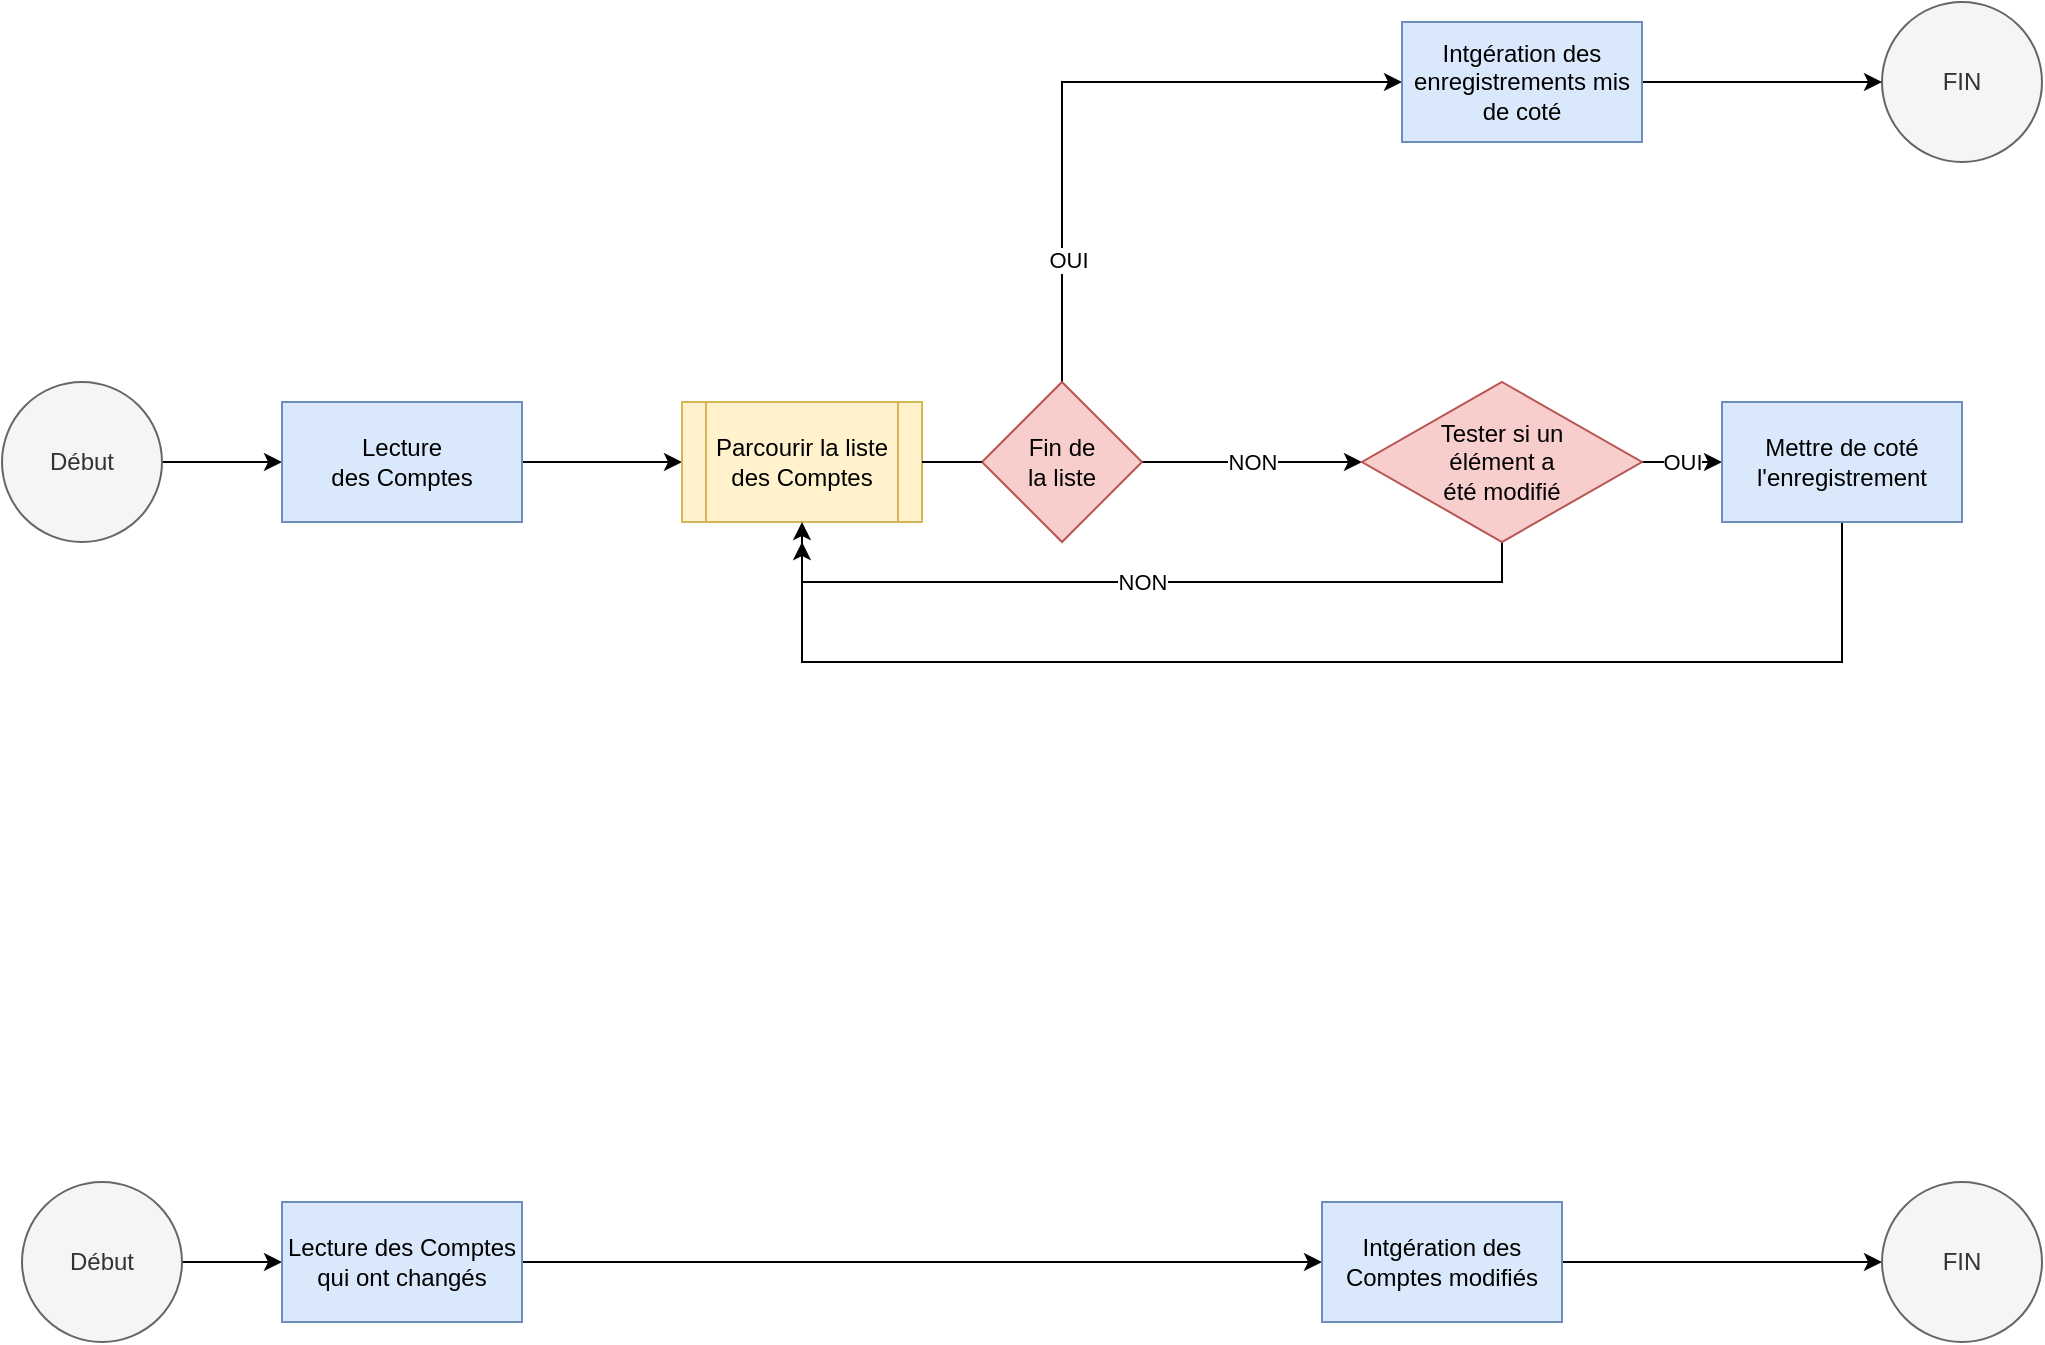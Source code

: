 <mxfile version="15.4.0" type="device"><diagram id="f-XeTBp8wemIwy5PmTQN" name="Page-1"><mxGraphModel dx="1088" dy="924" grid="1" gridSize="10" guides="1" tooltips="1" connect="1" arrows="1" fold="1" page="1" pageScale="1" pageWidth="1169" pageHeight="827" math="0" shadow="0"><root><mxCell id="0"/><mxCell id="1" parent="0"/><mxCell id="j-j15vs6zFZ-CZGKflRc-5" value="" style="edgeStyle=orthogonalEdgeStyle;rounded=0;orthogonalLoop=1;jettySize=auto;html=1;" edge="1" parent="1" source="j-j15vs6zFZ-CZGKflRc-3" target="j-j15vs6zFZ-CZGKflRc-4"><mxGeometry relative="1" as="geometry"/></mxCell><mxCell id="j-j15vs6zFZ-CZGKflRc-3" value="Début" style="ellipse;whiteSpace=wrap;html=1;aspect=fixed;fillColor=#f5f5f5;strokeColor=#666666;fontColor=#333333;" vertex="1" parent="1"><mxGeometry x="40" y="250" width="80" height="80" as="geometry"/></mxCell><mxCell id="j-j15vs6zFZ-CZGKflRc-7" value="" style="edgeStyle=orthogonalEdgeStyle;rounded=0;orthogonalLoop=1;jettySize=auto;html=1;" edge="1" parent="1" source="j-j15vs6zFZ-CZGKflRc-4" target="j-j15vs6zFZ-CZGKflRc-6"><mxGeometry relative="1" as="geometry"/></mxCell><mxCell id="j-j15vs6zFZ-CZGKflRc-4" value="Lecture &lt;br&gt;des Comptes" style="whiteSpace=wrap;html=1;fillColor=#dae8fc;strokeColor=#6c8ebf;" vertex="1" parent="1"><mxGeometry x="180" y="260" width="120" height="60" as="geometry"/></mxCell><mxCell id="j-j15vs6zFZ-CZGKflRc-9" value="NON" style="edgeStyle=orthogonalEdgeStyle;rounded=0;orthogonalLoop=1;jettySize=auto;html=1;entryX=0;entryY=0.5;entryDx=0;entryDy=0;startArrow=none;" edge="1" parent="1" source="j-j15vs6zFZ-CZGKflRc-15" target="j-j15vs6zFZ-CZGKflRc-8"><mxGeometry relative="1" as="geometry"/></mxCell><mxCell id="j-j15vs6zFZ-CZGKflRc-6" value="Parcourir la liste des Comptes" style="shape=process;whiteSpace=wrap;html=1;backgroundOutline=1;fillColor=#fff2cc;strokeColor=#d6b656;" vertex="1" parent="1"><mxGeometry x="380" y="260" width="120" height="60" as="geometry"/></mxCell><mxCell id="j-j15vs6zFZ-CZGKflRc-12" value="OUI" style="edgeStyle=orthogonalEdgeStyle;rounded=0;orthogonalLoop=1;jettySize=auto;html=1;" edge="1" parent="1" source="j-j15vs6zFZ-CZGKflRc-8" target="j-j15vs6zFZ-CZGKflRc-11"><mxGeometry relative="1" as="geometry"/></mxCell><mxCell id="j-j15vs6zFZ-CZGKflRc-13" value="NON" style="edgeStyle=orthogonalEdgeStyle;rounded=0;orthogonalLoop=1;jettySize=auto;html=1;entryX=0.5;entryY=1;entryDx=0;entryDy=0;" edge="1" parent="1" source="j-j15vs6zFZ-CZGKflRc-8" target="j-j15vs6zFZ-CZGKflRc-6"><mxGeometry relative="1" as="geometry"><Array as="points"><mxPoint x="790" y="350"/><mxPoint x="440" y="350"/></Array></mxGeometry></mxCell><mxCell id="j-j15vs6zFZ-CZGKflRc-8" value="Tester si un &lt;br&gt;élément a &lt;br&gt;été modifié" style="rhombus;whiteSpace=wrap;html=1;fillColor=#f8cecc;strokeColor=#b85450;" vertex="1" parent="1"><mxGeometry x="720" y="250" width="140" height="80" as="geometry"/></mxCell><mxCell id="j-j15vs6zFZ-CZGKflRc-14" style="edgeStyle=orthogonalEdgeStyle;rounded=0;orthogonalLoop=1;jettySize=auto;html=1;" edge="1" parent="1" source="j-j15vs6zFZ-CZGKflRc-11"><mxGeometry relative="1" as="geometry"><mxPoint x="440" y="330" as="targetPoint"/><Array as="points"><mxPoint x="960" y="390"/><mxPoint x="440" y="390"/></Array></mxGeometry></mxCell><mxCell id="j-j15vs6zFZ-CZGKflRc-11" value="Mettre de coté l'enregistrement" style="whiteSpace=wrap;html=1;fillColor=#dae8fc;strokeColor=#6c8ebf;" vertex="1" parent="1"><mxGeometry x="900" y="260" width="120" height="60" as="geometry"/></mxCell><mxCell id="j-j15vs6zFZ-CZGKflRc-21" style="edgeStyle=orthogonalEdgeStyle;rounded=0;orthogonalLoop=1;jettySize=auto;html=1;entryX=0;entryY=0.5;entryDx=0;entryDy=0;" edge="1" parent="1" source="j-j15vs6zFZ-CZGKflRc-15" target="j-j15vs6zFZ-CZGKflRc-19"><mxGeometry relative="1" as="geometry"><Array as="points"><mxPoint x="570" y="100"/></Array></mxGeometry></mxCell><mxCell id="j-j15vs6zFZ-CZGKflRc-23" value="OUI" style="edgeLabel;html=1;align=center;verticalAlign=middle;resizable=0;points=[];" vertex="1" connectable="0" parent="j-j15vs6zFZ-CZGKflRc-21"><mxGeometry x="-0.616" y="-3" relative="1" as="geometry"><mxPoint as="offset"/></mxGeometry></mxCell><mxCell id="j-j15vs6zFZ-CZGKflRc-15" value="Fin de &lt;br&gt;la liste" style="rhombus;whiteSpace=wrap;html=1;fillColor=#f8cecc;strokeColor=#b85450;" vertex="1" parent="1"><mxGeometry x="530" y="250" width="80" height="80" as="geometry"/></mxCell><mxCell id="j-j15vs6zFZ-CZGKflRc-16" value="" style="edgeStyle=orthogonalEdgeStyle;rounded=0;orthogonalLoop=1;jettySize=auto;html=1;entryX=0;entryY=0.5;entryDx=0;entryDy=0;endArrow=none;" edge="1" parent="1" source="j-j15vs6zFZ-CZGKflRc-6" target="j-j15vs6zFZ-CZGKflRc-15"><mxGeometry relative="1" as="geometry"><mxPoint x="500" y="290" as="sourcePoint"/><mxPoint x="560" y="290" as="targetPoint"/></mxGeometry></mxCell><mxCell id="j-j15vs6zFZ-CZGKflRc-18" value="FIN" style="ellipse;whiteSpace=wrap;html=1;aspect=fixed;fillColor=#f5f5f5;strokeColor=#666666;fontColor=#333333;" vertex="1" parent="1"><mxGeometry x="980" y="60" width="80" height="80" as="geometry"/></mxCell><mxCell id="j-j15vs6zFZ-CZGKflRc-22" style="edgeStyle=orthogonalEdgeStyle;rounded=0;orthogonalLoop=1;jettySize=auto;html=1;entryX=0;entryY=0.5;entryDx=0;entryDy=0;" edge="1" parent="1" source="j-j15vs6zFZ-CZGKflRc-19" target="j-j15vs6zFZ-CZGKflRc-18"><mxGeometry relative="1" as="geometry"/></mxCell><mxCell id="j-j15vs6zFZ-CZGKflRc-19" value="Intgération des enregistrements mis de coté" style="rounded=0;whiteSpace=wrap;html=1;fillColor=#dae8fc;strokeColor=#6c8ebf;" vertex="1" parent="1"><mxGeometry x="740" y="70" width="120" height="60" as="geometry"/></mxCell><mxCell id="j-j15vs6zFZ-CZGKflRc-29" style="edgeStyle=orthogonalEdgeStyle;rounded=0;orthogonalLoop=1;jettySize=auto;html=1;entryX=0;entryY=0.5;entryDx=0;entryDy=0;" edge="1" parent="1" source="j-j15vs6zFZ-CZGKflRc-24" target="j-j15vs6zFZ-CZGKflRc-26"><mxGeometry relative="1" as="geometry"/></mxCell><mxCell id="j-j15vs6zFZ-CZGKflRc-24" value="Début" style="ellipse;whiteSpace=wrap;html=1;aspect=fixed;fillColor=#f5f5f5;strokeColor=#666666;fontColor=#333333;" vertex="1" parent="1"><mxGeometry x="50" y="650" width="80" height="80" as="geometry"/></mxCell><mxCell id="j-j15vs6zFZ-CZGKflRc-30" style="edgeStyle=orthogonalEdgeStyle;rounded=0;orthogonalLoop=1;jettySize=auto;html=1;entryX=0;entryY=0.5;entryDx=0;entryDy=0;" edge="1" parent="1" source="j-j15vs6zFZ-CZGKflRc-26" target="j-j15vs6zFZ-CZGKflRc-27"><mxGeometry relative="1" as="geometry"/></mxCell><mxCell id="j-j15vs6zFZ-CZGKflRc-26" value="Lecture des Comptes qui ont changés" style="whiteSpace=wrap;html=1;fillColor=#dae8fc;strokeColor=#6c8ebf;" vertex="1" parent="1"><mxGeometry x="180" y="660" width="120" height="60" as="geometry"/></mxCell><mxCell id="j-j15vs6zFZ-CZGKflRc-31" style="edgeStyle=orthogonalEdgeStyle;rounded=0;orthogonalLoop=1;jettySize=auto;html=1;entryX=0;entryY=0.5;entryDx=0;entryDy=0;" edge="1" parent="1" source="j-j15vs6zFZ-CZGKflRc-27" target="j-j15vs6zFZ-CZGKflRc-28"><mxGeometry relative="1" as="geometry"/></mxCell><mxCell id="j-j15vs6zFZ-CZGKflRc-27" value="Intgération des Comptes modifiés" style="rounded=0;whiteSpace=wrap;html=1;fillColor=#dae8fc;strokeColor=#6c8ebf;" vertex="1" parent="1"><mxGeometry x="700" y="660" width="120" height="60" as="geometry"/></mxCell><mxCell id="j-j15vs6zFZ-CZGKflRc-28" value="FIN" style="ellipse;whiteSpace=wrap;html=1;aspect=fixed;fillColor=#f5f5f5;strokeColor=#666666;fontColor=#333333;" vertex="1" parent="1"><mxGeometry x="980" y="650" width="80" height="80" as="geometry"/></mxCell></root></mxGraphModel></diagram></mxfile>